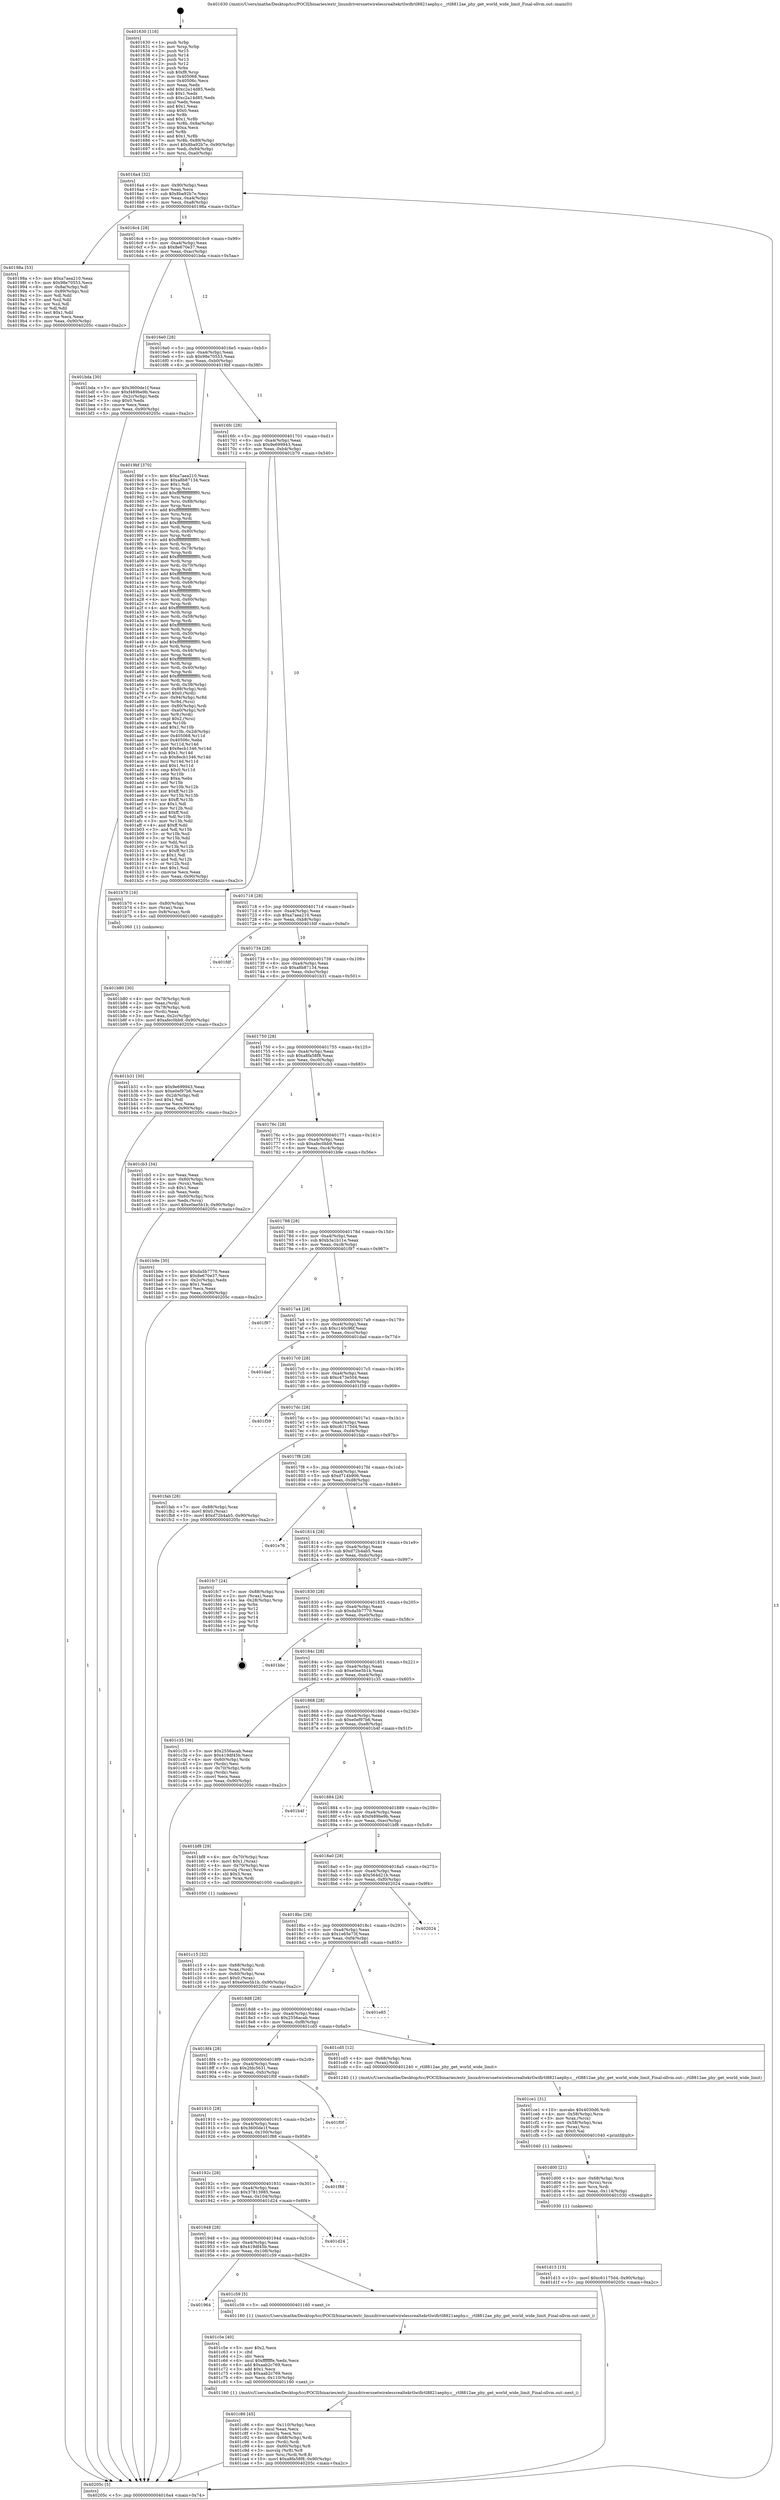 digraph "0x401630" {
  label = "0x401630 (/mnt/c/Users/mathe/Desktop/tcc/POCII/binaries/extr_linuxdriversnetwirelessrealtekrtlwifirtl8821aephy.c__rtl8812ae_phy_get_world_wide_limit_Final-ollvm.out::main(0))"
  labelloc = "t"
  node[shape=record]

  Entry [label="",width=0.3,height=0.3,shape=circle,fillcolor=black,style=filled]
  "0x4016a4" [label="{
     0x4016a4 [32]\l
     | [instrs]\l
     &nbsp;&nbsp;0x4016a4 \<+6\>: mov -0x90(%rbp),%eax\l
     &nbsp;&nbsp;0x4016aa \<+2\>: mov %eax,%ecx\l
     &nbsp;&nbsp;0x4016ac \<+6\>: sub $0x8ba92b7e,%ecx\l
     &nbsp;&nbsp;0x4016b2 \<+6\>: mov %eax,-0xa4(%rbp)\l
     &nbsp;&nbsp;0x4016b8 \<+6\>: mov %ecx,-0xa8(%rbp)\l
     &nbsp;&nbsp;0x4016be \<+6\>: je 000000000040198a \<main+0x35a\>\l
  }"]
  "0x40198a" [label="{
     0x40198a [53]\l
     | [instrs]\l
     &nbsp;&nbsp;0x40198a \<+5\>: mov $0xa7aea210,%eax\l
     &nbsp;&nbsp;0x40198f \<+5\>: mov $0x98e70553,%ecx\l
     &nbsp;&nbsp;0x401994 \<+6\>: mov -0x8a(%rbp),%dl\l
     &nbsp;&nbsp;0x40199a \<+7\>: mov -0x89(%rbp),%sil\l
     &nbsp;&nbsp;0x4019a1 \<+3\>: mov %dl,%dil\l
     &nbsp;&nbsp;0x4019a4 \<+3\>: and %sil,%dil\l
     &nbsp;&nbsp;0x4019a7 \<+3\>: xor %sil,%dl\l
     &nbsp;&nbsp;0x4019aa \<+3\>: or %dl,%dil\l
     &nbsp;&nbsp;0x4019ad \<+4\>: test $0x1,%dil\l
     &nbsp;&nbsp;0x4019b1 \<+3\>: cmovne %ecx,%eax\l
     &nbsp;&nbsp;0x4019b4 \<+6\>: mov %eax,-0x90(%rbp)\l
     &nbsp;&nbsp;0x4019ba \<+5\>: jmp 000000000040205c \<main+0xa2c\>\l
  }"]
  "0x4016c4" [label="{
     0x4016c4 [28]\l
     | [instrs]\l
     &nbsp;&nbsp;0x4016c4 \<+5\>: jmp 00000000004016c9 \<main+0x99\>\l
     &nbsp;&nbsp;0x4016c9 \<+6\>: mov -0xa4(%rbp),%eax\l
     &nbsp;&nbsp;0x4016cf \<+5\>: sub $0x8e670e37,%eax\l
     &nbsp;&nbsp;0x4016d4 \<+6\>: mov %eax,-0xac(%rbp)\l
     &nbsp;&nbsp;0x4016da \<+6\>: je 0000000000401bda \<main+0x5aa\>\l
  }"]
  "0x40205c" [label="{
     0x40205c [5]\l
     | [instrs]\l
     &nbsp;&nbsp;0x40205c \<+5\>: jmp 00000000004016a4 \<main+0x74\>\l
  }"]
  "0x401630" [label="{
     0x401630 [116]\l
     | [instrs]\l
     &nbsp;&nbsp;0x401630 \<+1\>: push %rbp\l
     &nbsp;&nbsp;0x401631 \<+3\>: mov %rsp,%rbp\l
     &nbsp;&nbsp;0x401634 \<+2\>: push %r15\l
     &nbsp;&nbsp;0x401636 \<+2\>: push %r14\l
     &nbsp;&nbsp;0x401638 \<+2\>: push %r13\l
     &nbsp;&nbsp;0x40163a \<+2\>: push %r12\l
     &nbsp;&nbsp;0x40163c \<+1\>: push %rbx\l
     &nbsp;&nbsp;0x40163d \<+7\>: sub $0xf8,%rsp\l
     &nbsp;&nbsp;0x401644 \<+7\>: mov 0x405068,%eax\l
     &nbsp;&nbsp;0x40164b \<+7\>: mov 0x40506c,%ecx\l
     &nbsp;&nbsp;0x401652 \<+2\>: mov %eax,%edx\l
     &nbsp;&nbsp;0x401654 \<+6\>: add $0xc2a14d85,%edx\l
     &nbsp;&nbsp;0x40165a \<+3\>: sub $0x1,%edx\l
     &nbsp;&nbsp;0x40165d \<+6\>: sub $0xc2a14d85,%edx\l
     &nbsp;&nbsp;0x401663 \<+3\>: imul %edx,%eax\l
     &nbsp;&nbsp;0x401666 \<+3\>: and $0x1,%eax\l
     &nbsp;&nbsp;0x401669 \<+3\>: cmp $0x0,%eax\l
     &nbsp;&nbsp;0x40166c \<+4\>: sete %r8b\l
     &nbsp;&nbsp;0x401670 \<+4\>: and $0x1,%r8b\l
     &nbsp;&nbsp;0x401674 \<+7\>: mov %r8b,-0x8a(%rbp)\l
     &nbsp;&nbsp;0x40167b \<+3\>: cmp $0xa,%ecx\l
     &nbsp;&nbsp;0x40167e \<+4\>: setl %r8b\l
     &nbsp;&nbsp;0x401682 \<+4\>: and $0x1,%r8b\l
     &nbsp;&nbsp;0x401686 \<+7\>: mov %r8b,-0x89(%rbp)\l
     &nbsp;&nbsp;0x40168d \<+10\>: movl $0x8ba92b7e,-0x90(%rbp)\l
     &nbsp;&nbsp;0x401697 \<+6\>: mov %edi,-0x94(%rbp)\l
     &nbsp;&nbsp;0x40169d \<+7\>: mov %rsi,-0xa0(%rbp)\l
  }"]
  Exit [label="",width=0.3,height=0.3,shape=circle,fillcolor=black,style=filled,peripheries=2]
  "0x401bda" [label="{
     0x401bda [30]\l
     | [instrs]\l
     &nbsp;&nbsp;0x401bda \<+5\>: mov $0x3600de1f,%eax\l
     &nbsp;&nbsp;0x401bdf \<+5\>: mov $0xf489be9b,%ecx\l
     &nbsp;&nbsp;0x401be4 \<+3\>: mov -0x2c(%rbp),%edx\l
     &nbsp;&nbsp;0x401be7 \<+3\>: cmp $0x0,%edx\l
     &nbsp;&nbsp;0x401bea \<+3\>: cmove %ecx,%eax\l
     &nbsp;&nbsp;0x401bed \<+6\>: mov %eax,-0x90(%rbp)\l
     &nbsp;&nbsp;0x401bf3 \<+5\>: jmp 000000000040205c \<main+0xa2c\>\l
  }"]
  "0x4016e0" [label="{
     0x4016e0 [28]\l
     | [instrs]\l
     &nbsp;&nbsp;0x4016e0 \<+5\>: jmp 00000000004016e5 \<main+0xb5\>\l
     &nbsp;&nbsp;0x4016e5 \<+6\>: mov -0xa4(%rbp),%eax\l
     &nbsp;&nbsp;0x4016eb \<+5\>: sub $0x98e70553,%eax\l
     &nbsp;&nbsp;0x4016f0 \<+6\>: mov %eax,-0xb0(%rbp)\l
     &nbsp;&nbsp;0x4016f6 \<+6\>: je 00000000004019bf \<main+0x38f\>\l
  }"]
  "0x401d15" [label="{
     0x401d15 [15]\l
     | [instrs]\l
     &nbsp;&nbsp;0x401d15 \<+10\>: movl $0xc61175d4,-0x90(%rbp)\l
     &nbsp;&nbsp;0x401d1f \<+5\>: jmp 000000000040205c \<main+0xa2c\>\l
  }"]
  "0x4019bf" [label="{
     0x4019bf [370]\l
     | [instrs]\l
     &nbsp;&nbsp;0x4019bf \<+5\>: mov $0xa7aea210,%eax\l
     &nbsp;&nbsp;0x4019c4 \<+5\>: mov $0xa8b87134,%ecx\l
     &nbsp;&nbsp;0x4019c9 \<+2\>: mov $0x1,%dl\l
     &nbsp;&nbsp;0x4019cb \<+3\>: mov %rsp,%rsi\l
     &nbsp;&nbsp;0x4019ce \<+4\>: add $0xfffffffffffffff0,%rsi\l
     &nbsp;&nbsp;0x4019d2 \<+3\>: mov %rsi,%rsp\l
     &nbsp;&nbsp;0x4019d5 \<+7\>: mov %rsi,-0x88(%rbp)\l
     &nbsp;&nbsp;0x4019dc \<+3\>: mov %rsp,%rsi\l
     &nbsp;&nbsp;0x4019df \<+4\>: add $0xfffffffffffffff0,%rsi\l
     &nbsp;&nbsp;0x4019e3 \<+3\>: mov %rsi,%rsp\l
     &nbsp;&nbsp;0x4019e6 \<+3\>: mov %rsp,%rdi\l
     &nbsp;&nbsp;0x4019e9 \<+4\>: add $0xfffffffffffffff0,%rdi\l
     &nbsp;&nbsp;0x4019ed \<+3\>: mov %rdi,%rsp\l
     &nbsp;&nbsp;0x4019f0 \<+4\>: mov %rdi,-0x80(%rbp)\l
     &nbsp;&nbsp;0x4019f4 \<+3\>: mov %rsp,%rdi\l
     &nbsp;&nbsp;0x4019f7 \<+4\>: add $0xfffffffffffffff0,%rdi\l
     &nbsp;&nbsp;0x4019fb \<+3\>: mov %rdi,%rsp\l
     &nbsp;&nbsp;0x4019fe \<+4\>: mov %rdi,-0x78(%rbp)\l
     &nbsp;&nbsp;0x401a02 \<+3\>: mov %rsp,%rdi\l
     &nbsp;&nbsp;0x401a05 \<+4\>: add $0xfffffffffffffff0,%rdi\l
     &nbsp;&nbsp;0x401a09 \<+3\>: mov %rdi,%rsp\l
     &nbsp;&nbsp;0x401a0c \<+4\>: mov %rdi,-0x70(%rbp)\l
     &nbsp;&nbsp;0x401a10 \<+3\>: mov %rsp,%rdi\l
     &nbsp;&nbsp;0x401a13 \<+4\>: add $0xfffffffffffffff0,%rdi\l
     &nbsp;&nbsp;0x401a17 \<+3\>: mov %rdi,%rsp\l
     &nbsp;&nbsp;0x401a1a \<+4\>: mov %rdi,-0x68(%rbp)\l
     &nbsp;&nbsp;0x401a1e \<+3\>: mov %rsp,%rdi\l
     &nbsp;&nbsp;0x401a21 \<+4\>: add $0xfffffffffffffff0,%rdi\l
     &nbsp;&nbsp;0x401a25 \<+3\>: mov %rdi,%rsp\l
     &nbsp;&nbsp;0x401a28 \<+4\>: mov %rdi,-0x60(%rbp)\l
     &nbsp;&nbsp;0x401a2c \<+3\>: mov %rsp,%rdi\l
     &nbsp;&nbsp;0x401a2f \<+4\>: add $0xfffffffffffffff0,%rdi\l
     &nbsp;&nbsp;0x401a33 \<+3\>: mov %rdi,%rsp\l
     &nbsp;&nbsp;0x401a36 \<+4\>: mov %rdi,-0x58(%rbp)\l
     &nbsp;&nbsp;0x401a3a \<+3\>: mov %rsp,%rdi\l
     &nbsp;&nbsp;0x401a3d \<+4\>: add $0xfffffffffffffff0,%rdi\l
     &nbsp;&nbsp;0x401a41 \<+3\>: mov %rdi,%rsp\l
     &nbsp;&nbsp;0x401a44 \<+4\>: mov %rdi,-0x50(%rbp)\l
     &nbsp;&nbsp;0x401a48 \<+3\>: mov %rsp,%rdi\l
     &nbsp;&nbsp;0x401a4b \<+4\>: add $0xfffffffffffffff0,%rdi\l
     &nbsp;&nbsp;0x401a4f \<+3\>: mov %rdi,%rsp\l
     &nbsp;&nbsp;0x401a52 \<+4\>: mov %rdi,-0x48(%rbp)\l
     &nbsp;&nbsp;0x401a56 \<+3\>: mov %rsp,%rdi\l
     &nbsp;&nbsp;0x401a59 \<+4\>: add $0xfffffffffffffff0,%rdi\l
     &nbsp;&nbsp;0x401a5d \<+3\>: mov %rdi,%rsp\l
     &nbsp;&nbsp;0x401a60 \<+4\>: mov %rdi,-0x40(%rbp)\l
     &nbsp;&nbsp;0x401a64 \<+3\>: mov %rsp,%rdi\l
     &nbsp;&nbsp;0x401a67 \<+4\>: add $0xfffffffffffffff0,%rdi\l
     &nbsp;&nbsp;0x401a6b \<+3\>: mov %rdi,%rsp\l
     &nbsp;&nbsp;0x401a6e \<+4\>: mov %rdi,-0x38(%rbp)\l
     &nbsp;&nbsp;0x401a72 \<+7\>: mov -0x88(%rbp),%rdi\l
     &nbsp;&nbsp;0x401a79 \<+6\>: movl $0x0,(%rdi)\l
     &nbsp;&nbsp;0x401a7f \<+7\>: mov -0x94(%rbp),%r8d\l
     &nbsp;&nbsp;0x401a86 \<+3\>: mov %r8d,(%rsi)\l
     &nbsp;&nbsp;0x401a89 \<+4\>: mov -0x80(%rbp),%rdi\l
     &nbsp;&nbsp;0x401a8d \<+7\>: mov -0xa0(%rbp),%r9\l
     &nbsp;&nbsp;0x401a94 \<+3\>: mov %r9,(%rdi)\l
     &nbsp;&nbsp;0x401a97 \<+3\>: cmpl $0x2,(%rsi)\l
     &nbsp;&nbsp;0x401a9a \<+4\>: setne %r10b\l
     &nbsp;&nbsp;0x401a9e \<+4\>: and $0x1,%r10b\l
     &nbsp;&nbsp;0x401aa2 \<+4\>: mov %r10b,-0x2d(%rbp)\l
     &nbsp;&nbsp;0x401aa6 \<+8\>: mov 0x405068,%r11d\l
     &nbsp;&nbsp;0x401aae \<+7\>: mov 0x40506c,%ebx\l
     &nbsp;&nbsp;0x401ab5 \<+3\>: mov %r11d,%r14d\l
     &nbsp;&nbsp;0x401ab8 \<+7\>: add $0x8ecb1346,%r14d\l
     &nbsp;&nbsp;0x401abf \<+4\>: sub $0x1,%r14d\l
     &nbsp;&nbsp;0x401ac3 \<+7\>: sub $0x8ecb1346,%r14d\l
     &nbsp;&nbsp;0x401aca \<+4\>: imul %r14d,%r11d\l
     &nbsp;&nbsp;0x401ace \<+4\>: and $0x1,%r11d\l
     &nbsp;&nbsp;0x401ad2 \<+4\>: cmp $0x0,%r11d\l
     &nbsp;&nbsp;0x401ad6 \<+4\>: sete %r10b\l
     &nbsp;&nbsp;0x401ada \<+3\>: cmp $0xa,%ebx\l
     &nbsp;&nbsp;0x401add \<+4\>: setl %r15b\l
     &nbsp;&nbsp;0x401ae1 \<+3\>: mov %r10b,%r12b\l
     &nbsp;&nbsp;0x401ae4 \<+4\>: xor $0xff,%r12b\l
     &nbsp;&nbsp;0x401ae8 \<+3\>: mov %r15b,%r13b\l
     &nbsp;&nbsp;0x401aeb \<+4\>: xor $0xff,%r13b\l
     &nbsp;&nbsp;0x401aef \<+3\>: xor $0x1,%dl\l
     &nbsp;&nbsp;0x401af2 \<+3\>: mov %r12b,%sil\l
     &nbsp;&nbsp;0x401af5 \<+4\>: and $0xff,%sil\l
     &nbsp;&nbsp;0x401af9 \<+3\>: and %dl,%r10b\l
     &nbsp;&nbsp;0x401afc \<+3\>: mov %r13b,%dil\l
     &nbsp;&nbsp;0x401aff \<+4\>: and $0xff,%dil\l
     &nbsp;&nbsp;0x401b03 \<+3\>: and %dl,%r15b\l
     &nbsp;&nbsp;0x401b06 \<+3\>: or %r10b,%sil\l
     &nbsp;&nbsp;0x401b09 \<+3\>: or %r15b,%dil\l
     &nbsp;&nbsp;0x401b0c \<+3\>: xor %dil,%sil\l
     &nbsp;&nbsp;0x401b0f \<+3\>: or %r13b,%r12b\l
     &nbsp;&nbsp;0x401b12 \<+4\>: xor $0xff,%r12b\l
     &nbsp;&nbsp;0x401b16 \<+3\>: or $0x1,%dl\l
     &nbsp;&nbsp;0x401b19 \<+3\>: and %dl,%r12b\l
     &nbsp;&nbsp;0x401b1c \<+3\>: or %r12b,%sil\l
     &nbsp;&nbsp;0x401b1f \<+4\>: test $0x1,%sil\l
     &nbsp;&nbsp;0x401b23 \<+3\>: cmovne %ecx,%eax\l
     &nbsp;&nbsp;0x401b26 \<+6\>: mov %eax,-0x90(%rbp)\l
     &nbsp;&nbsp;0x401b2c \<+5\>: jmp 000000000040205c \<main+0xa2c\>\l
  }"]
  "0x4016fc" [label="{
     0x4016fc [28]\l
     | [instrs]\l
     &nbsp;&nbsp;0x4016fc \<+5\>: jmp 0000000000401701 \<main+0xd1\>\l
     &nbsp;&nbsp;0x401701 \<+6\>: mov -0xa4(%rbp),%eax\l
     &nbsp;&nbsp;0x401707 \<+5\>: sub $0x9e699943,%eax\l
     &nbsp;&nbsp;0x40170c \<+6\>: mov %eax,-0xb4(%rbp)\l
     &nbsp;&nbsp;0x401712 \<+6\>: je 0000000000401b70 \<main+0x540\>\l
  }"]
  "0x401d00" [label="{
     0x401d00 [21]\l
     | [instrs]\l
     &nbsp;&nbsp;0x401d00 \<+4\>: mov -0x68(%rbp),%rcx\l
     &nbsp;&nbsp;0x401d04 \<+3\>: mov (%rcx),%rcx\l
     &nbsp;&nbsp;0x401d07 \<+3\>: mov %rcx,%rdi\l
     &nbsp;&nbsp;0x401d0a \<+6\>: mov %eax,-0x114(%rbp)\l
     &nbsp;&nbsp;0x401d10 \<+5\>: call 0000000000401030 \<free@plt\>\l
     | [calls]\l
     &nbsp;&nbsp;0x401030 \{1\} (unknown)\l
  }"]
  "0x401ce1" [label="{
     0x401ce1 [31]\l
     | [instrs]\l
     &nbsp;&nbsp;0x401ce1 \<+10\>: movabs $0x4030d6,%rdi\l
     &nbsp;&nbsp;0x401ceb \<+4\>: mov -0x58(%rbp),%rcx\l
     &nbsp;&nbsp;0x401cef \<+3\>: mov %rax,(%rcx)\l
     &nbsp;&nbsp;0x401cf2 \<+4\>: mov -0x58(%rbp),%rax\l
     &nbsp;&nbsp;0x401cf6 \<+3\>: mov (%rax),%rsi\l
     &nbsp;&nbsp;0x401cf9 \<+2\>: mov $0x0,%al\l
     &nbsp;&nbsp;0x401cfb \<+5\>: call 0000000000401040 \<printf@plt\>\l
     | [calls]\l
     &nbsp;&nbsp;0x401040 \{1\} (unknown)\l
  }"]
  "0x401b70" [label="{
     0x401b70 [16]\l
     | [instrs]\l
     &nbsp;&nbsp;0x401b70 \<+4\>: mov -0x80(%rbp),%rax\l
     &nbsp;&nbsp;0x401b74 \<+3\>: mov (%rax),%rax\l
     &nbsp;&nbsp;0x401b77 \<+4\>: mov 0x8(%rax),%rdi\l
     &nbsp;&nbsp;0x401b7b \<+5\>: call 0000000000401060 \<atoi@plt\>\l
     | [calls]\l
     &nbsp;&nbsp;0x401060 \{1\} (unknown)\l
  }"]
  "0x401718" [label="{
     0x401718 [28]\l
     | [instrs]\l
     &nbsp;&nbsp;0x401718 \<+5\>: jmp 000000000040171d \<main+0xed\>\l
     &nbsp;&nbsp;0x40171d \<+6\>: mov -0xa4(%rbp),%eax\l
     &nbsp;&nbsp;0x401723 \<+5\>: sub $0xa7aea210,%eax\l
     &nbsp;&nbsp;0x401728 \<+6\>: mov %eax,-0xb8(%rbp)\l
     &nbsp;&nbsp;0x40172e \<+6\>: je 0000000000401fdf \<main+0x9af\>\l
  }"]
  "0x401c86" [label="{
     0x401c86 [45]\l
     | [instrs]\l
     &nbsp;&nbsp;0x401c86 \<+6\>: mov -0x110(%rbp),%ecx\l
     &nbsp;&nbsp;0x401c8c \<+3\>: imul %eax,%ecx\l
     &nbsp;&nbsp;0x401c8f \<+3\>: movslq %ecx,%rsi\l
     &nbsp;&nbsp;0x401c92 \<+4\>: mov -0x68(%rbp),%rdi\l
     &nbsp;&nbsp;0x401c96 \<+3\>: mov (%rdi),%rdi\l
     &nbsp;&nbsp;0x401c99 \<+4\>: mov -0x60(%rbp),%r8\l
     &nbsp;&nbsp;0x401c9d \<+3\>: movslq (%r8),%r8\l
     &nbsp;&nbsp;0x401ca0 \<+4\>: mov %rsi,(%rdi,%r8,8)\l
     &nbsp;&nbsp;0x401ca4 \<+10\>: movl $0xa8fa58f8,-0x90(%rbp)\l
     &nbsp;&nbsp;0x401cae \<+5\>: jmp 000000000040205c \<main+0xa2c\>\l
  }"]
  "0x401fdf" [label="{
     0x401fdf\l
  }", style=dashed]
  "0x401734" [label="{
     0x401734 [28]\l
     | [instrs]\l
     &nbsp;&nbsp;0x401734 \<+5\>: jmp 0000000000401739 \<main+0x109\>\l
     &nbsp;&nbsp;0x401739 \<+6\>: mov -0xa4(%rbp),%eax\l
     &nbsp;&nbsp;0x40173f \<+5\>: sub $0xa8b87134,%eax\l
     &nbsp;&nbsp;0x401744 \<+6\>: mov %eax,-0xbc(%rbp)\l
     &nbsp;&nbsp;0x40174a \<+6\>: je 0000000000401b31 \<main+0x501\>\l
  }"]
  "0x401c5e" [label="{
     0x401c5e [40]\l
     | [instrs]\l
     &nbsp;&nbsp;0x401c5e \<+5\>: mov $0x2,%ecx\l
     &nbsp;&nbsp;0x401c63 \<+1\>: cltd\l
     &nbsp;&nbsp;0x401c64 \<+2\>: idiv %ecx\l
     &nbsp;&nbsp;0x401c66 \<+6\>: imul $0xfffffffe,%edx,%ecx\l
     &nbsp;&nbsp;0x401c6c \<+6\>: add $0xaab2c769,%ecx\l
     &nbsp;&nbsp;0x401c72 \<+3\>: add $0x1,%ecx\l
     &nbsp;&nbsp;0x401c75 \<+6\>: sub $0xaab2c769,%ecx\l
     &nbsp;&nbsp;0x401c7b \<+6\>: mov %ecx,-0x110(%rbp)\l
     &nbsp;&nbsp;0x401c81 \<+5\>: call 0000000000401160 \<next_i\>\l
     | [calls]\l
     &nbsp;&nbsp;0x401160 \{1\} (/mnt/c/Users/mathe/Desktop/tcc/POCII/binaries/extr_linuxdriversnetwirelessrealtekrtlwifirtl8821aephy.c__rtl8812ae_phy_get_world_wide_limit_Final-ollvm.out::next_i)\l
  }"]
  "0x401b31" [label="{
     0x401b31 [30]\l
     | [instrs]\l
     &nbsp;&nbsp;0x401b31 \<+5\>: mov $0x9e699943,%eax\l
     &nbsp;&nbsp;0x401b36 \<+5\>: mov $0xe0ef97b6,%ecx\l
     &nbsp;&nbsp;0x401b3b \<+3\>: mov -0x2d(%rbp),%dl\l
     &nbsp;&nbsp;0x401b3e \<+3\>: test $0x1,%dl\l
     &nbsp;&nbsp;0x401b41 \<+3\>: cmovne %ecx,%eax\l
     &nbsp;&nbsp;0x401b44 \<+6\>: mov %eax,-0x90(%rbp)\l
     &nbsp;&nbsp;0x401b4a \<+5\>: jmp 000000000040205c \<main+0xa2c\>\l
  }"]
  "0x401750" [label="{
     0x401750 [28]\l
     | [instrs]\l
     &nbsp;&nbsp;0x401750 \<+5\>: jmp 0000000000401755 \<main+0x125\>\l
     &nbsp;&nbsp;0x401755 \<+6\>: mov -0xa4(%rbp),%eax\l
     &nbsp;&nbsp;0x40175b \<+5\>: sub $0xa8fa58f8,%eax\l
     &nbsp;&nbsp;0x401760 \<+6\>: mov %eax,-0xc0(%rbp)\l
     &nbsp;&nbsp;0x401766 \<+6\>: je 0000000000401cb3 \<main+0x683\>\l
  }"]
  "0x401b80" [label="{
     0x401b80 [30]\l
     | [instrs]\l
     &nbsp;&nbsp;0x401b80 \<+4\>: mov -0x78(%rbp),%rdi\l
     &nbsp;&nbsp;0x401b84 \<+2\>: mov %eax,(%rdi)\l
     &nbsp;&nbsp;0x401b86 \<+4\>: mov -0x78(%rbp),%rdi\l
     &nbsp;&nbsp;0x401b8a \<+2\>: mov (%rdi),%eax\l
     &nbsp;&nbsp;0x401b8c \<+3\>: mov %eax,-0x2c(%rbp)\l
     &nbsp;&nbsp;0x401b8f \<+10\>: movl $0xafec0bb9,-0x90(%rbp)\l
     &nbsp;&nbsp;0x401b99 \<+5\>: jmp 000000000040205c \<main+0xa2c\>\l
  }"]
  "0x401964" [label="{
     0x401964\l
  }", style=dashed]
  "0x401cb3" [label="{
     0x401cb3 [34]\l
     | [instrs]\l
     &nbsp;&nbsp;0x401cb3 \<+2\>: xor %eax,%eax\l
     &nbsp;&nbsp;0x401cb5 \<+4\>: mov -0x60(%rbp),%rcx\l
     &nbsp;&nbsp;0x401cb9 \<+2\>: mov (%rcx),%edx\l
     &nbsp;&nbsp;0x401cbb \<+3\>: sub $0x1,%eax\l
     &nbsp;&nbsp;0x401cbe \<+2\>: sub %eax,%edx\l
     &nbsp;&nbsp;0x401cc0 \<+4\>: mov -0x60(%rbp),%rcx\l
     &nbsp;&nbsp;0x401cc4 \<+2\>: mov %edx,(%rcx)\l
     &nbsp;&nbsp;0x401cc6 \<+10\>: movl $0xe0ee5b1b,-0x90(%rbp)\l
     &nbsp;&nbsp;0x401cd0 \<+5\>: jmp 000000000040205c \<main+0xa2c\>\l
  }"]
  "0x40176c" [label="{
     0x40176c [28]\l
     | [instrs]\l
     &nbsp;&nbsp;0x40176c \<+5\>: jmp 0000000000401771 \<main+0x141\>\l
     &nbsp;&nbsp;0x401771 \<+6\>: mov -0xa4(%rbp),%eax\l
     &nbsp;&nbsp;0x401777 \<+5\>: sub $0xafec0bb9,%eax\l
     &nbsp;&nbsp;0x40177c \<+6\>: mov %eax,-0xc4(%rbp)\l
     &nbsp;&nbsp;0x401782 \<+6\>: je 0000000000401b9e \<main+0x56e\>\l
  }"]
  "0x401c59" [label="{
     0x401c59 [5]\l
     | [instrs]\l
     &nbsp;&nbsp;0x401c59 \<+5\>: call 0000000000401160 \<next_i\>\l
     | [calls]\l
     &nbsp;&nbsp;0x401160 \{1\} (/mnt/c/Users/mathe/Desktop/tcc/POCII/binaries/extr_linuxdriversnetwirelessrealtekrtlwifirtl8821aephy.c__rtl8812ae_phy_get_world_wide_limit_Final-ollvm.out::next_i)\l
  }"]
  "0x401b9e" [label="{
     0x401b9e [30]\l
     | [instrs]\l
     &nbsp;&nbsp;0x401b9e \<+5\>: mov $0xda5b7770,%eax\l
     &nbsp;&nbsp;0x401ba3 \<+5\>: mov $0x8e670e37,%ecx\l
     &nbsp;&nbsp;0x401ba8 \<+3\>: mov -0x2c(%rbp),%edx\l
     &nbsp;&nbsp;0x401bab \<+3\>: cmp $0x1,%edx\l
     &nbsp;&nbsp;0x401bae \<+3\>: cmovl %ecx,%eax\l
     &nbsp;&nbsp;0x401bb1 \<+6\>: mov %eax,-0x90(%rbp)\l
     &nbsp;&nbsp;0x401bb7 \<+5\>: jmp 000000000040205c \<main+0xa2c\>\l
  }"]
  "0x401788" [label="{
     0x401788 [28]\l
     | [instrs]\l
     &nbsp;&nbsp;0x401788 \<+5\>: jmp 000000000040178d \<main+0x15d\>\l
     &nbsp;&nbsp;0x40178d \<+6\>: mov -0xa4(%rbp),%eax\l
     &nbsp;&nbsp;0x401793 \<+5\>: sub $0xb3a1b11e,%eax\l
     &nbsp;&nbsp;0x401798 \<+6\>: mov %eax,-0xc8(%rbp)\l
     &nbsp;&nbsp;0x40179e \<+6\>: je 0000000000401f97 \<main+0x967\>\l
  }"]
  "0x401948" [label="{
     0x401948 [28]\l
     | [instrs]\l
     &nbsp;&nbsp;0x401948 \<+5\>: jmp 000000000040194d \<main+0x31d\>\l
     &nbsp;&nbsp;0x40194d \<+6\>: mov -0xa4(%rbp),%eax\l
     &nbsp;&nbsp;0x401953 \<+5\>: sub $0x419df45b,%eax\l
     &nbsp;&nbsp;0x401958 \<+6\>: mov %eax,-0x108(%rbp)\l
     &nbsp;&nbsp;0x40195e \<+6\>: je 0000000000401c59 \<main+0x629\>\l
  }"]
  "0x401f97" [label="{
     0x401f97\l
  }", style=dashed]
  "0x4017a4" [label="{
     0x4017a4 [28]\l
     | [instrs]\l
     &nbsp;&nbsp;0x4017a4 \<+5\>: jmp 00000000004017a9 \<main+0x179\>\l
     &nbsp;&nbsp;0x4017a9 \<+6\>: mov -0xa4(%rbp),%eax\l
     &nbsp;&nbsp;0x4017af \<+5\>: sub $0xc140c96f,%eax\l
     &nbsp;&nbsp;0x4017b4 \<+6\>: mov %eax,-0xcc(%rbp)\l
     &nbsp;&nbsp;0x4017ba \<+6\>: je 0000000000401dad \<main+0x77d\>\l
  }"]
  "0x401d24" [label="{
     0x401d24\l
  }", style=dashed]
  "0x401dad" [label="{
     0x401dad\l
  }", style=dashed]
  "0x4017c0" [label="{
     0x4017c0 [28]\l
     | [instrs]\l
     &nbsp;&nbsp;0x4017c0 \<+5\>: jmp 00000000004017c5 \<main+0x195\>\l
     &nbsp;&nbsp;0x4017c5 \<+6\>: mov -0xa4(%rbp),%eax\l
     &nbsp;&nbsp;0x4017cb \<+5\>: sub $0xc473e504,%eax\l
     &nbsp;&nbsp;0x4017d0 \<+6\>: mov %eax,-0xd0(%rbp)\l
     &nbsp;&nbsp;0x4017d6 \<+6\>: je 0000000000401f39 \<main+0x909\>\l
  }"]
  "0x40192c" [label="{
     0x40192c [28]\l
     | [instrs]\l
     &nbsp;&nbsp;0x40192c \<+5\>: jmp 0000000000401931 \<main+0x301\>\l
     &nbsp;&nbsp;0x401931 \<+6\>: mov -0xa4(%rbp),%eax\l
     &nbsp;&nbsp;0x401937 \<+5\>: sub $0x37813985,%eax\l
     &nbsp;&nbsp;0x40193c \<+6\>: mov %eax,-0x104(%rbp)\l
     &nbsp;&nbsp;0x401942 \<+6\>: je 0000000000401d24 \<main+0x6f4\>\l
  }"]
  "0x401f39" [label="{
     0x401f39\l
  }", style=dashed]
  "0x4017dc" [label="{
     0x4017dc [28]\l
     | [instrs]\l
     &nbsp;&nbsp;0x4017dc \<+5\>: jmp 00000000004017e1 \<main+0x1b1\>\l
     &nbsp;&nbsp;0x4017e1 \<+6\>: mov -0xa4(%rbp),%eax\l
     &nbsp;&nbsp;0x4017e7 \<+5\>: sub $0xc61175d4,%eax\l
     &nbsp;&nbsp;0x4017ec \<+6\>: mov %eax,-0xd4(%rbp)\l
     &nbsp;&nbsp;0x4017f2 \<+6\>: je 0000000000401fab \<main+0x97b\>\l
  }"]
  "0x401f88" [label="{
     0x401f88\l
  }", style=dashed]
  "0x401fab" [label="{
     0x401fab [28]\l
     | [instrs]\l
     &nbsp;&nbsp;0x401fab \<+7\>: mov -0x88(%rbp),%rax\l
     &nbsp;&nbsp;0x401fb2 \<+6\>: movl $0x0,(%rax)\l
     &nbsp;&nbsp;0x401fb8 \<+10\>: movl $0xd72b4ab5,-0x90(%rbp)\l
     &nbsp;&nbsp;0x401fc2 \<+5\>: jmp 000000000040205c \<main+0xa2c\>\l
  }"]
  "0x4017f8" [label="{
     0x4017f8 [28]\l
     | [instrs]\l
     &nbsp;&nbsp;0x4017f8 \<+5\>: jmp 00000000004017fd \<main+0x1cd\>\l
     &nbsp;&nbsp;0x4017fd \<+6\>: mov -0xa4(%rbp),%eax\l
     &nbsp;&nbsp;0x401803 \<+5\>: sub $0xd714b906,%eax\l
     &nbsp;&nbsp;0x401808 \<+6\>: mov %eax,-0xd8(%rbp)\l
     &nbsp;&nbsp;0x40180e \<+6\>: je 0000000000401e76 \<main+0x846\>\l
  }"]
  "0x401910" [label="{
     0x401910 [28]\l
     | [instrs]\l
     &nbsp;&nbsp;0x401910 \<+5\>: jmp 0000000000401915 \<main+0x2e5\>\l
     &nbsp;&nbsp;0x401915 \<+6\>: mov -0xa4(%rbp),%eax\l
     &nbsp;&nbsp;0x40191b \<+5\>: sub $0x3600de1f,%eax\l
     &nbsp;&nbsp;0x401920 \<+6\>: mov %eax,-0x100(%rbp)\l
     &nbsp;&nbsp;0x401926 \<+6\>: je 0000000000401f88 \<main+0x958\>\l
  }"]
  "0x401e76" [label="{
     0x401e76\l
  }", style=dashed]
  "0x401814" [label="{
     0x401814 [28]\l
     | [instrs]\l
     &nbsp;&nbsp;0x401814 \<+5\>: jmp 0000000000401819 \<main+0x1e9\>\l
     &nbsp;&nbsp;0x401819 \<+6\>: mov -0xa4(%rbp),%eax\l
     &nbsp;&nbsp;0x40181f \<+5\>: sub $0xd72b4ab5,%eax\l
     &nbsp;&nbsp;0x401824 \<+6\>: mov %eax,-0xdc(%rbp)\l
     &nbsp;&nbsp;0x40182a \<+6\>: je 0000000000401fc7 \<main+0x997\>\l
  }"]
  "0x401f0f" [label="{
     0x401f0f\l
  }", style=dashed]
  "0x401fc7" [label="{
     0x401fc7 [24]\l
     | [instrs]\l
     &nbsp;&nbsp;0x401fc7 \<+7\>: mov -0x88(%rbp),%rax\l
     &nbsp;&nbsp;0x401fce \<+2\>: mov (%rax),%eax\l
     &nbsp;&nbsp;0x401fd0 \<+4\>: lea -0x28(%rbp),%rsp\l
     &nbsp;&nbsp;0x401fd4 \<+1\>: pop %rbx\l
     &nbsp;&nbsp;0x401fd5 \<+2\>: pop %r12\l
     &nbsp;&nbsp;0x401fd7 \<+2\>: pop %r13\l
     &nbsp;&nbsp;0x401fd9 \<+2\>: pop %r14\l
     &nbsp;&nbsp;0x401fdb \<+2\>: pop %r15\l
     &nbsp;&nbsp;0x401fdd \<+1\>: pop %rbp\l
     &nbsp;&nbsp;0x401fde \<+1\>: ret\l
  }"]
  "0x401830" [label="{
     0x401830 [28]\l
     | [instrs]\l
     &nbsp;&nbsp;0x401830 \<+5\>: jmp 0000000000401835 \<main+0x205\>\l
     &nbsp;&nbsp;0x401835 \<+6\>: mov -0xa4(%rbp),%eax\l
     &nbsp;&nbsp;0x40183b \<+5\>: sub $0xda5b7770,%eax\l
     &nbsp;&nbsp;0x401840 \<+6\>: mov %eax,-0xe0(%rbp)\l
     &nbsp;&nbsp;0x401846 \<+6\>: je 0000000000401bbc \<main+0x58c\>\l
  }"]
  "0x4018f4" [label="{
     0x4018f4 [28]\l
     | [instrs]\l
     &nbsp;&nbsp;0x4018f4 \<+5\>: jmp 00000000004018f9 \<main+0x2c9\>\l
     &nbsp;&nbsp;0x4018f9 \<+6\>: mov -0xa4(%rbp),%eax\l
     &nbsp;&nbsp;0x4018ff \<+5\>: sub $0x2fdc5631,%eax\l
     &nbsp;&nbsp;0x401904 \<+6\>: mov %eax,-0xfc(%rbp)\l
     &nbsp;&nbsp;0x40190a \<+6\>: je 0000000000401f0f \<main+0x8df\>\l
  }"]
  "0x401bbc" [label="{
     0x401bbc\l
  }", style=dashed]
  "0x40184c" [label="{
     0x40184c [28]\l
     | [instrs]\l
     &nbsp;&nbsp;0x40184c \<+5\>: jmp 0000000000401851 \<main+0x221\>\l
     &nbsp;&nbsp;0x401851 \<+6\>: mov -0xa4(%rbp),%eax\l
     &nbsp;&nbsp;0x401857 \<+5\>: sub $0xe0ee5b1b,%eax\l
     &nbsp;&nbsp;0x40185c \<+6\>: mov %eax,-0xe4(%rbp)\l
     &nbsp;&nbsp;0x401862 \<+6\>: je 0000000000401c35 \<main+0x605\>\l
  }"]
  "0x401cd5" [label="{
     0x401cd5 [12]\l
     | [instrs]\l
     &nbsp;&nbsp;0x401cd5 \<+4\>: mov -0x68(%rbp),%rax\l
     &nbsp;&nbsp;0x401cd9 \<+3\>: mov (%rax),%rdi\l
     &nbsp;&nbsp;0x401cdc \<+5\>: call 0000000000401240 \<_rtl8812ae_phy_get_world_wide_limit\>\l
     | [calls]\l
     &nbsp;&nbsp;0x401240 \{1\} (/mnt/c/Users/mathe/Desktop/tcc/POCII/binaries/extr_linuxdriversnetwirelessrealtekrtlwifirtl8821aephy.c__rtl8812ae_phy_get_world_wide_limit_Final-ollvm.out::_rtl8812ae_phy_get_world_wide_limit)\l
  }"]
  "0x401c35" [label="{
     0x401c35 [36]\l
     | [instrs]\l
     &nbsp;&nbsp;0x401c35 \<+5\>: mov $0x2556acab,%eax\l
     &nbsp;&nbsp;0x401c3a \<+5\>: mov $0x419df45b,%ecx\l
     &nbsp;&nbsp;0x401c3f \<+4\>: mov -0x60(%rbp),%rdx\l
     &nbsp;&nbsp;0x401c43 \<+2\>: mov (%rdx),%esi\l
     &nbsp;&nbsp;0x401c45 \<+4\>: mov -0x70(%rbp),%rdx\l
     &nbsp;&nbsp;0x401c49 \<+2\>: cmp (%rdx),%esi\l
     &nbsp;&nbsp;0x401c4b \<+3\>: cmovl %ecx,%eax\l
     &nbsp;&nbsp;0x401c4e \<+6\>: mov %eax,-0x90(%rbp)\l
     &nbsp;&nbsp;0x401c54 \<+5\>: jmp 000000000040205c \<main+0xa2c\>\l
  }"]
  "0x401868" [label="{
     0x401868 [28]\l
     | [instrs]\l
     &nbsp;&nbsp;0x401868 \<+5\>: jmp 000000000040186d \<main+0x23d\>\l
     &nbsp;&nbsp;0x40186d \<+6\>: mov -0xa4(%rbp),%eax\l
     &nbsp;&nbsp;0x401873 \<+5\>: sub $0xe0ef97b6,%eax\l
     &nbsp;&nbsp;0x401878 \<+6\>: mov %eax,-0xe8(%rbp)\l
     &nbsp;&nbsp;0x40187e \<+6\>: je 0000000000401b4f \<main+0x51f\>\l
  }"]
  "0x4018d8" [label="{
     0x4018d8 [28]\l
     | [instrs]\l
     &nbsp;&nbsp;0x4018d8 \<+5\>: jmp 00000000004018dd \<main+0x2ad\>\l
     &nbsp;&nbsp;0x4018dd \<+6\>: mov -0xa4(%rbp),%eax\l
     &nbsp;&nbsp;0x4018e3 \<+5\>: sub $0x2556acab,%eax\l
     &nbsp;&nbsp;0x4018e8 \<+6\>: mov %eax,-0xf8(%rbp)\l
     &nbsp;&nbsp;0x4018ee \<+6\>: je 0000000000401cd5 \<main+0x6a5\>\l
  }"]
  "0x401b4f" [label="{
     0x401b4f\l
  }", style=dashed]
  "0x401884" [label="{
     0x401884 [28]\l
     | [instrs]\l
     &nbsp;&nbsp;0x401884 \<+5\>: jmp 0000000000401889 \<main+0x259\>\l
     &nbsp;&nbsp;0x401889 \<+6\>: mov -0xa4(%rbp),%eax\l
     &nbsp;&nbsp;0x40188f \<+5\>: sub $0xf489be9b,%eax\l
     &nbsp;&nbsp;0x401894 \<+6\>: mov %eax,-0xec(%rbp)\l
     &nbsp;&nbsp;0x40189a \<+6\>: je 0000000000401bf8 \<main+0x5c8\>\l
  }"]
  "0x401e85" [label="{
     0x401e85\l
  }", style=dashed]
  "0x401bf8" [label="{
     0x401bf8 [29]\l
     | [instrs]\l
     &nbsp;&nbsp;0x401bf8 \<+4\>: mov -0x70(%rbp),%rax\l
     &nbsp;&nbsp;0x401bfc \<+6\>: movl $0x1,(%rax)\l
     &nbsp;&nbsp;0x401c02 \<+4\>: mov -0x70(%rbp),%rax\l
     &nbsp;&nbsp;0x401c06 \<+3\>: movslq (%rax),%rax\l
     &nbsp;&nbsp;0x401c09 \<+4\>: shl $0x3,%rax\l
     &nbsp;&nbsp;0x401c0d \<+3\>: mov %rax,%rdi\l
     &nbsp;&nbsp;0x401c10 \<+5\>: call 0000000000401050 \<malloc@plt\>\l
     | [calls]\l
     &nbsp;&nbsp;0x401050 \{1\} (unknown)\l
  }"]
  "0x4018a0" [label="{
     0x4018a0 [28]\l
     | [instrs]\l
     &nbsp;&nbsp;0x4018a0 \<+5\>: jmp 00000000004018a5 \<main+0x275\>\l
     &nbsp;&nbsp;0x4018a5 \<+6\>: mov -0xa4(%rbp),%eax\l
     &nbsp;&nbsp;0x4018ab \<+5\>: sub $0x564d21b,%eax\l
     &nbsp;&nbsp;0x4018b0 \<+6\>: mov %eax,-0xf0(%rbp)\l
     &nbsp;&nbsp;0x4018b6 \<+6\>: je 0000000000402024 \<main+0x9f4\>\l
  }"]
  "0x401c15" [label="{
     0x401c15 [32]\l
     | [instrs]\l
     &nbsp;&nbsp;0x401c15 \<+4\>: mov -0x68(%rbp),%rdi\l
     &nbsp;&nbsp;0x401c19 \<+3\>: mov %rax,(%rdi)\l
     &nbsp;&nbsp;0x401c1c \<+4\>: mov -0x60(%rbp),%rax\l
     &nbsp;&nbsp;0x401c20 \<+6\>: movl $0x0,(%rax)\l
     &nbsp;&nbsp;0x401c26 \<+10\>: movl $0xe0ee5b1b,-0x90(%rbp)\l
     &nbsp;&nbsp;0x401c30 \<+5\>: jmp 000000000040205c \<main+0xa2c\>\l
  }"]
  "0x4018bc" [label="{
     0x4018bc [28]\l
     | [instrs]\l
     &nbsp;&nbsp;0x4018bc \<+5\>: jmp 00000000004018c1 \<main+0x291\>\l
     &nbsp;&nbsp;0x4018c1 \<+6\>: mov -0xa4(%rbp),%eax\l
     &nbsp;&nbsp;0x4018c7 \<+5\>: sub $0x1e65e73f,%eax\l
     &nbsp;&nbsp;0x4018cc \<+6\>: mov %eax,-0xf4(%rbp)\l
     &nbsp;&nbsp;0x4018d2 \<+6\>: je 0000000000401e85 \<main+0x855\>\l
  }"]
  "0x402024" [label="{
     0x402024\l
  }", style=dashed]
  Entry -> "0x401630" [label=" 1"]
  "0x4016a4" -> "0x40198a" [label=" 1"]
  "0x4016a4" -> "0x4016c4" [label=" 13"]
  "0x40198a" -> "0x40205c" [label=" 1"]
  "0x401630" -> "0x4016a4" [label=" 1"]
  "0x40205c" -> "0x4016a4" [label=" 13"]
  "0x401fc7" -> Exit [label=" 1"]
  "0x4016c4" -> "0x401bda" [label=" 1"]
  "0x4016c4" -> "0x4016e0" [label=" 12"]
  "0x401fab" -> "0x40205c" [label=" 1"]
  "0x4016e0" -> "0x4019bf" [label=" 1"]
  "0x4016e0" -> "0x4016fc" [label=" 11"]
  "0x401d15" -> "0x40205c" [label=" 1"]
  "0x4019bf" -> "0x40205c" [label=" 1"]
  "0x401d00" -> "0x401d15" [label=" 1"]
  "0x4016fc" -> "0x401b70" [label=" 1"]
  "0x4016fc" -> "0x401718" [label=" 10"]
  "0x401ce1" -> "0x401d00" [label=" 1"]
  "0x401718" -> "0x401fdf" [label=" 0"]
  "0x401718" -> "0x401734" [label=" 10"]
  "0x401cd5" -> "0x401ce1" [label=" 1"]
  "0x401734" -> "0x401b31" [label=" 1"]
  "0x401734" -> "0x401750" [label=" 9"]
  "0x401b31" -> "0x40205c" [label=" 1"]
  "0x401b70" -> "0x401b80" [label=" 1"]
  "0x401b80" -> "0x40205c" [label=" 1"]
  "0x401cb3" -> "0x40205c" [label=" 1"]
  "0x401750" -> "0x401cb3" [label=" 1"]
  "0x401750" -> "0x40176c" [label=" 8"]
  "0x401c86" -> "0x40205c" [label=" 1"]
  "0x40176c" -> "0x401b9e" [label=" 1"]
  "0x40176c" -> "0x401788" [label=" 7"]
  "0x401b9e" -> "0x40205c" [label=" 1"]
  "0x401bda" -> "0x40205c" [label=" 1"]
  "0x401c5e" -> "0x401c86" [label=" 1"]
  "0x401788" -> "0x401f97" [label=" 0"]
  "0x401788" -> "0x4017a4" [label=" 7"]
  "0x401948" -> "0x401964" [label=" 0"]
  "0x4017a4" -> "0x401dad" [label=" 0"]
  "0x4017a4" -> "0x4017c0" [label=" 7"]
  "0x401948" -> "0x401c59" [label=" 1"]
  "0x4017c0" -> "0x401f39" [label=" 0"]
  "0x4017c0" -> "0x4017dc" [label=" 7"]
  "0x40192c" -> "0x401948" [label=" 1"]
  "0x4017dc" -> "0x401fab" [label=" 1"]
  "0x4017dc" -> "0x4017f8" [label=" 6"]
  "0x40192c" -> "0x401d24" [label=" 0"]
  "0x4017f8" -> "0x401e76" [label=" 0"]
  "0x4017f8" -> "0x401814" [label=" 6"]
  "0x401910" -> "0x40192c" [label=" 1"]
  "0x401814" -> "0x401fc7" [label=" 1"]
  "0x401814" -> "0x401830" [label=" 5"]
  "0x401910" -> "0x401f88" [label=" 0"]
  "0x401830" -> "0x401bbc" [label=" 0"]
  "0x401830" -> "0x40184c" [label=" 5"]
  "0x4018f4" -> "0x401910" [label=" 1"]
  "0x40184c" -> "0x401c35" [label=" 2"]
  "0x40184c" -> "0x401868" [label=" 3"]
  "0x4018f4" -> "0x401f0f" [label=" 0"]
  "0x401868" -> "0x401b4f" [label=" 0"]
  "0x401868" -> "0x401884" [label=" 3"]
  "0x4018d8" -> "0x4018f4" [label=" 1"]
  "0x401884" -> "0x401bf8" [label=" 1"]
  "0x401884" -> "0x4018a0" [label=" 2"]
  "0x401bf8" -> "0x401c15" [label=" 1"]
  "0x401c15" -> "0x40205c" [label=" 1"]
  "0x401c35" -> "0x40205c" [label=" 2"]
  "0x4018d8" -> "0x401cd5" [label=" 1"]
  "0x4018a0" -> "0x402024" [label=" 0"]
  "0x4018a0" -> "0x4018bc" [label=" 2"]
  "0x401c59" -> "0x401c5e" [label=" 1"]
  "0x4018bc" -> "0x401e85" [label=" 0"]
  "0x4018bc" -> "0x4018d8" [label=" 2"]
}

